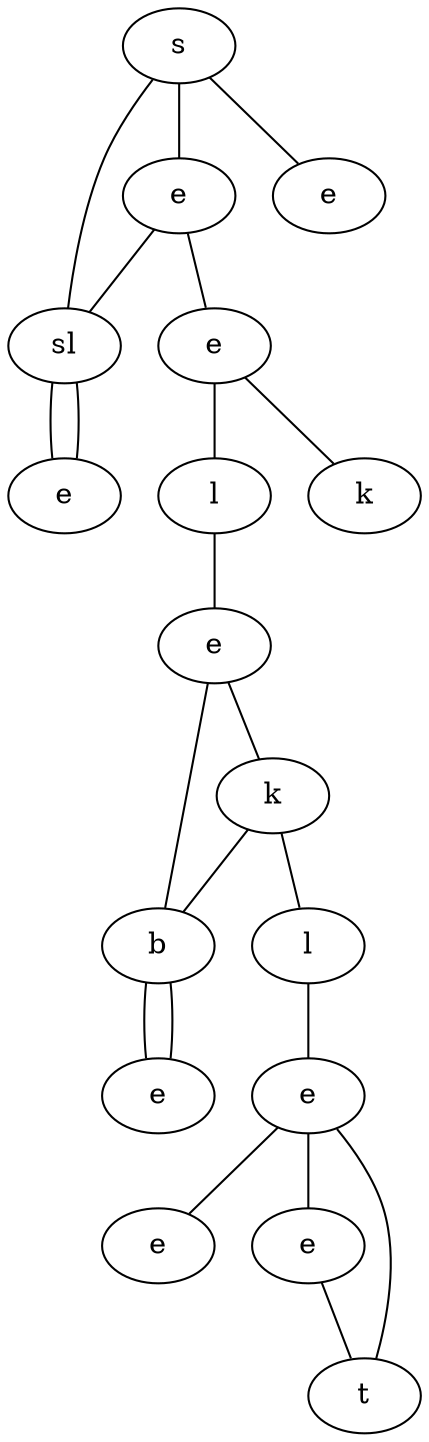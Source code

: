 graph {
IIgr[label="s"]
vgOM[label="e"]
EhTV[label="sl"]
JRbR[label="e"]
runb[label="e"]
NDGO[label="e"]
SoRv[label="l"]
YqOc[label="k"]
SSEK[label="e"]
emNA[label="k"]
yzeG[label="b"]
aAWq[label="l"]
DobD[label="e"]
bjAU[label="e"]
mVKs[label="e"]
qMcx[label="e"]
TJXy[label="t"]
IIgr -- vgOM
IIgr -- EhTV
IIgr -- JRbR
vgOM -- EhTV
vgOM -- runb
EhTV -- NDGO
EhTV -- NDGO
runb -- SoRv
runb -- YqOc
SoRv -- SSEK
SSEK -- emNA
SSEK -- yzeG
emNA -- aAWq
emNA -- yzeG
yzeG -- DobD
aAWq -- bjAU
yzeG -- DobD
bjAU -- mVKs
bjAU -- qMcx
bjAU -- TJXy
qMcx -- TJXy
}